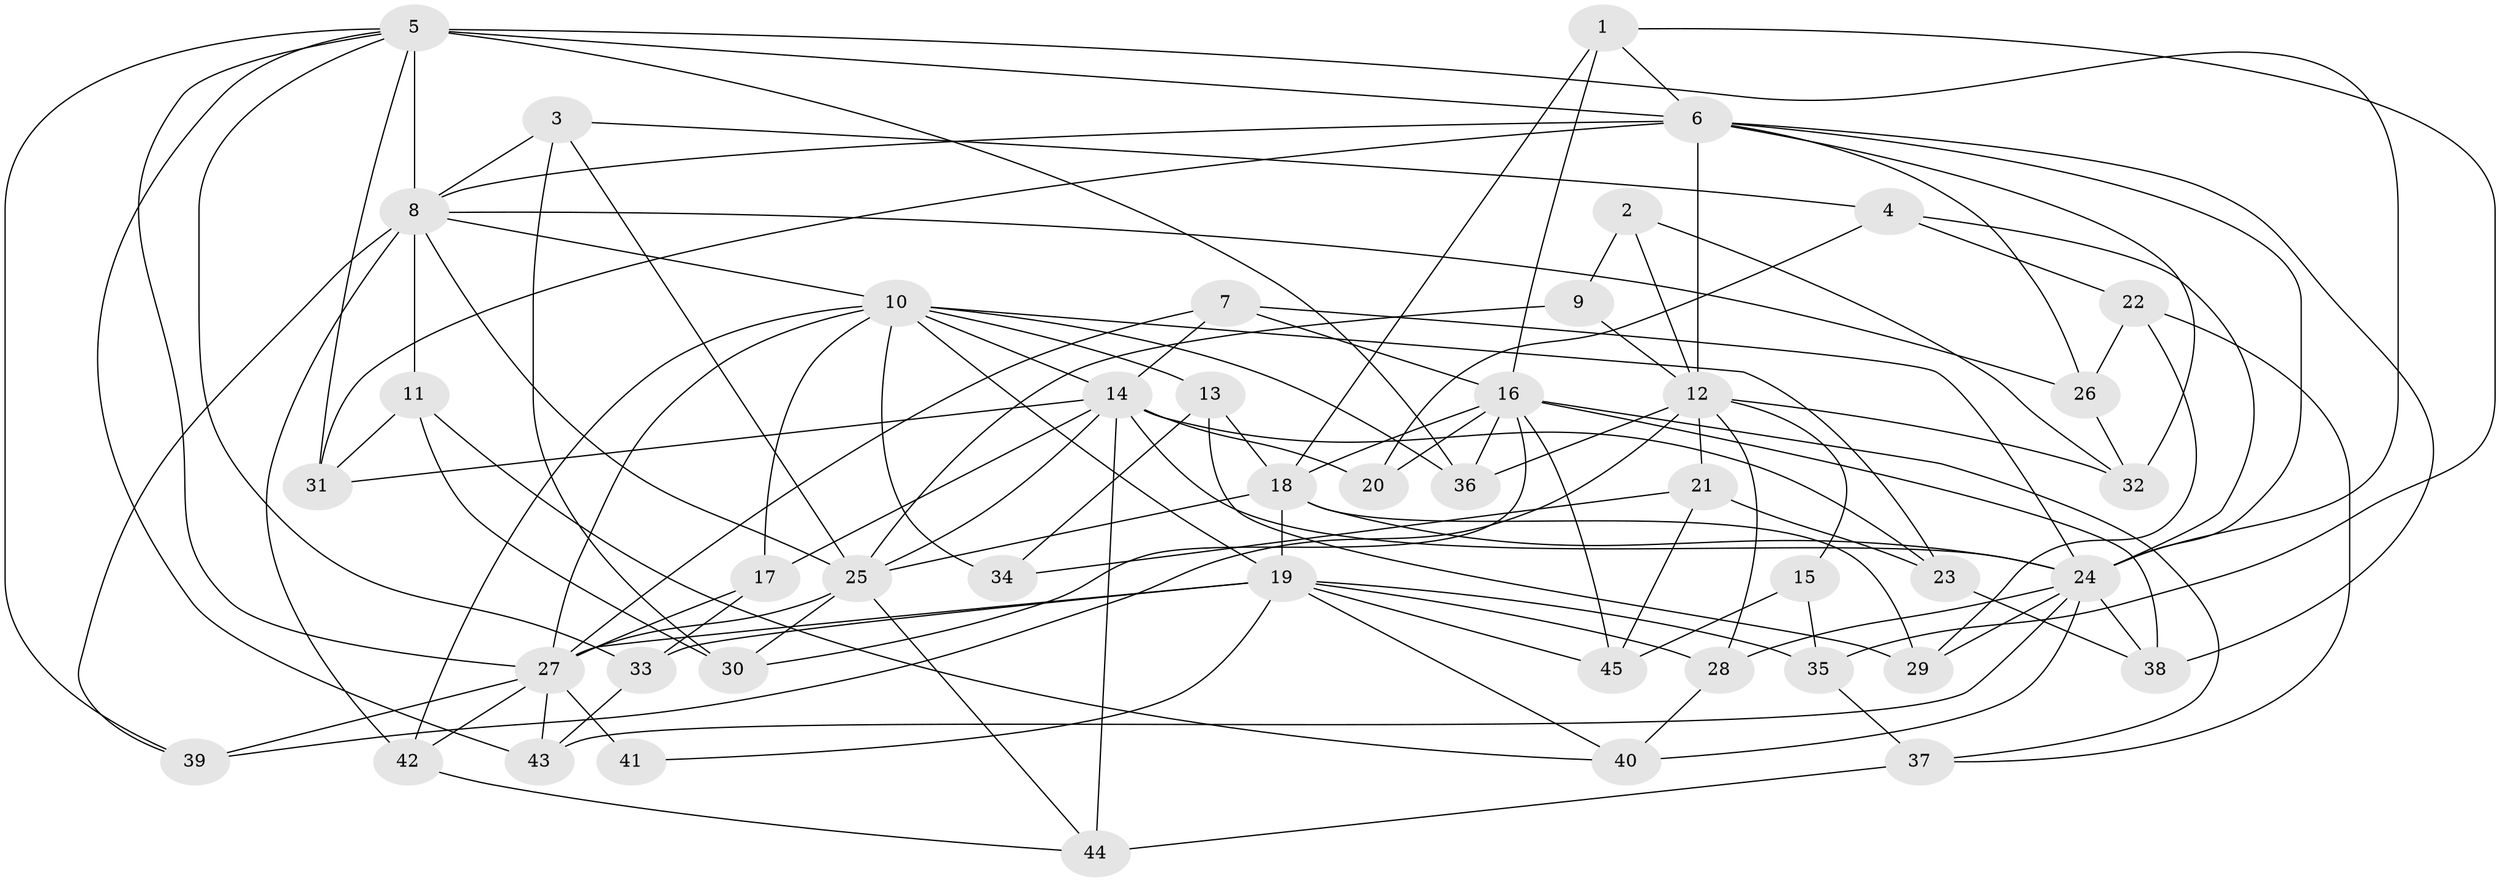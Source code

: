 // original degree distribution, {4: 1.0}
// Generated by graph-tools (version 1.1) at 2025/38/03/09/25 02:38:19]
// undirected, 45 vertices, 117 edges
graph export_dot {
graph [start="1"]
  node [color=gray90,style=filled];
  1;
  2;
  3;
  4;
  5;
  6;
  7;
  8;
  9;
  10;
  11;
  12;
  13;
  14;
  15;
  16;
  17;
  18;
  19;
  20;
  21;
  22;
  23;
  24;
  25;
  26;
  27;
  28;
  29;
  30;
  31;
  32;
  33;
  34;
  35;
  36;
  37;
  38;
  39;
  40;
  41;
  42;
  43;
  44;
  45;
  1 -- 6 [weight=1.0];
  1 -- 16 [weight=1.0];
  1 -- 18 [weight=1.0];
  1 -- 35 [weight=1.0];
  2 -- 9 [weight=1.0];
  2 -- 12 [weight=2.0];
  2 -- 32 [weight=1.0];
  3 -- 4 [weight=1.0];
  3 -- 8 [weight=1.0];
  3 -- 25 [weight=1.0];
  3 -- 30 [weight=1.0];
  4 -- 20 [weight=1.0];
  4 -- 22 [weight=1.0];
  4 -- 24 [weight=1.0];
  5 -- 6 [weight=1.0];
  5 -- 8 [weight=3.0];
  5 -- 24 [weight=2.0];
  5 -- 27 [weight=1.0];
  5 -- 31 [weight=1.0];
  5 -- 33 [weight=1.0];
  5 -- 36 [weight=1.0];
  5 -- 39 [weight=1.0];
  5 -- 43 [weight=1.0];
  6 -- 8 [weight=1.0];
  6 -- 12 [weight=2.0];
  6 -- 24 [weight=1.0];
  6 -- 26 [weight=1.0];
  6 -- 31 [weight=1.0];
  6 -- 32 [weight=1.0];
  6 -- 38 [weight=1.0];
  7 -- 14 [weight=1.0];
  7 -- 16 [weight=1.0];
  7 -- 24 [weight=1.0];
  7 -- 27 [weight=1.0];
  8 -- 10 [weight=1.0];
  8 -- 11 [weight=1.0];
  8 -- 25 [weight=2.0];
  8 -- 26 [weight=1.0];
  8 -- 39 [weight=1.0];
  8 -- 42 [weight=1.0];
  9 -- 12 [weight=1.0];
  9 -- 25 [weight=2.0];
  10 -- 13 [weight=1.0];
  10 -- 14 [weight=1.0];
  10 -- 17 [weight=1.0];
  10 -- 19 [weight=2.0];
  10 -- 23 [weight=1.0];
  10 -- 27 [weight=1.0];
  10 -- 34 [weight=2.0];
  10 -- 36 [weight=1.0];
  10 -- 42 [weight=1.0];
  11 -- 30 [weight=1.0];
  11 -- 31 [weight=1.0];
  11 -- 40 [weight=1.0];
  12 -- 15 [weight=2.0];
  12 -- 21 [weight=1.0];
  12 -- 28 [weight=1.0];
  12 -- 32 [weight=1.0];
  12 -- 36 [weight=1.0];
  12 -- 39 [weight=1.0];
  13 -- 18 [weight=1.0];
  13 -- 29 [weight=1.0];
  13 -- 34 [weight=1.0];
  14 -- 17 [weight=1.0];
  14 -- 20 [weight=2.0];
  14 -- 23 [weight=1.0];
  14 -- 24 [weight=1.0];
  14 -- 25 [weight=1.0];
  14 -- 31 [weight=1.0];
  14 -- 44 [weight=1.0];
  15 -- 35 [weight=1.0];
  15 -- 45 [weight=1.0];
  16 -- 18 [weight=2.0];
  16 -- 20 [weight=1.0];
  16 -- 30 [weight=1.0];
  16 -- 36 [weight=3.0];
  16 -- 37 [weight=1.0];
  16 -- 38 [weight=1.0];
  16 -- 45 [weight=1.0];
  17 -- 27 [weight=1.0];
  17 -- 33 [weight=1.0];
  18 -- 19 [weight=1.0];
  18 -- 24 [weight=1.0];
  18 -- 25 [weight=1.0];
  18 -- 29 [weight=1.0];
  19 -- 27 [weight=1.0];
  19 -- 28 [weight=1.0];
  19 -- 33 [weight=1.0];
  19 -- 35 [weight=1.0];
  19 -- 40 [weight=1.0];
  19 -- 41 [weight=1.0];
  19 -- 45 [weight=1.0];
  21 -- 23 [weight=1.0];
  21 -- 34 [weight=1.0];
  21 -- 45 [weight=1.0];
  22 -- 26 [weight=1.0];
  22 -- 29 [weight=1.0];
  22 -- 37 [weight=1.0];
  23 -- 38 [weight=1.0];
  24 -- 28 [weight=1.0];
  24 -- 29 [weight=1.0];
  24 -- 38 [weight=1.0];
  24 -- 40 [weight=1.0];
  24 -- 43 [weight=1.0];
  25 -- 27 [weight=1.0];
  25 -- 30 [weight=1.0];
  25 -- 44 [weight=1.0];
  26 -- 32 [weight=1.0];
  27 -- 39 [weight=1.0];
  27 -- 41 [weight=3.0];
  27 -- 42 [weight=1.0];
  27 -- 43 [weight=1.0];
  28 -- 40 [weight=1.0];
  33 -- 43 [weight=1.0];
  35 -- 37 [weight=1.0];
  37 -- 44 [weight=1.0];
  42 -- 44 [weight=1.0];
}
